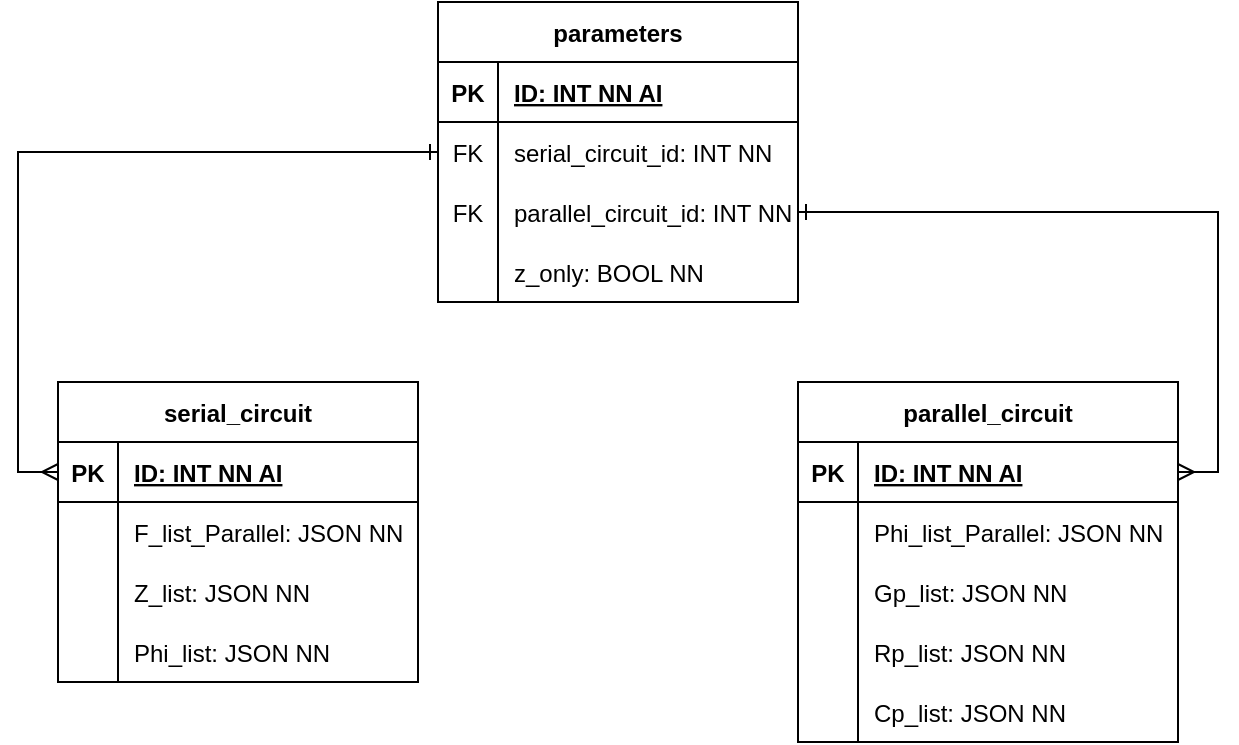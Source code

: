 <mxfile version="20.8.16" type="device"><diagram id="OtYZnX7mGi9Z4rE8U8-V" name="Страница 1"><mxGraphModel dx="1101" dy="743" grid="1" gridSize="10" guides="1" tooltips="1" connect="1" arrows="1" fold="1" page="1" pageScale="1" pageWidth="827" pageHeight="1169" math="0" shadow="0"><root><mxCell id="0"/><mxCell id="1" parent="0"/><mxCell id="RT2jWvY0xYnMIzy4_JES-1" value="parameters" style="shape=table;startSize=30;container=1;collapsible=1;childLayout=tableLayout;fixedRows=1;rowLines=0;fontStyle=1;align=center;resizeLast=1;" parent="1" vertex="1"><mxGeometry x="350" y="40" width="180" height="150" as="geometry"/></mxCell><mxCell id="RT2jWvY0xYnMIzy4_JES-2" value="" style="shape=tableRow;horizontal=0;startSize=0;swimlaneHead=0;swimlaneBody=0;fillColor=none;collapsible=0;dropTarget=0;points=[[0,0.5],[1,0.5]];portConstraint=eastwest;top=0;left=0;right=0;bottom=1;" parent="RT2jWvY0xYnMIzy4_JES-1" vertex="1"><mxGeometry y="30" width="180" height="30" as="geometry"/></mxCell><mxCell id="RT2jWvY0xYnMIzy4_JES-3" value="PK" style="shape=partialRectangle;connectable=0;fillColor=none;top=0;left=0;bottom=0;right=0;fontStyle=1;overflow=hidden;" parent="RT2jWvY0xYnMIzy4_JES-2" vertex="1"><mxGeometry width="30" height="30" as="geometry"><mxRectangle width="30" height="30" as="alternateBounds"/></mxGeometry></mxCell><mxCell id="RT2jWvY0xYnMIzy4_JES-4" value="ID: INT NN AI" style="shape=partialRectangle;connectable=0;fillColor=none;top=0;left=0;bottom=0;right=0;align=left;spacingLeft=6;fontStyle=5;overflow=hidden;" parent="RT2jWvY0xYnMIzy4_JES-2" vertex="1"><mxGeometry x="30" width="150" height="30" as="geometry"><mxRectangle width="150" height="30" as="alternateBounds"/></mxGeometry></mxCell><mxCell id="RT2jWvY0xYnMIzy4_JES-5" value="" style="shape=tableRow;horizontal=0;startSize=0;swimlaneHead=0;swimlaneBody=0;fillColor=none;collapsible=0;dropTarget=0;points=[[0,0.5],[1,0.5]];portConstraint=eastwest;top=0;left=0;right=0;bottom=0;" parent="RT2jWvY0xYnMIzy4_JES-1" vertex="1"><mxGeometry y="60" width="180" height="30" as="geometry"/></mxCell><mxCell id="RT2jWvY0xYnMIzy4_JES-6" value="FK" style="shape=partialRectangle;connectable=0;fillColor=none;top=0;left=0;bottom=0;right=0;editable=1;overflow=hidden;" parent="RT2jWvY0xYnMIzy4_JES-5" vertex="1"><mxGeometry width="30" height="30" as="geometry"><mxRectangle width="30" height="30" as="alternateBounds"/></mxGeometry></mxCell><mxCell id="RT2jWvY0xYnMIzy4_JES-7" value="serial_circuit_id: INT NN" style="shape=partialRectangle;connectable=0;fillColor=none;top=0;left=0;bottom=0;right=0;align=left;spacingLeft=6;overflow=hidden;" parent="RT2jWvY0xYnMIzy4_JES-5" vertex="1"><mxGeometry x="30" width="150" height="30" as="geometry"><mxRectangle width="150" height="30" as="alternateBounds"/></mxGeometry></mxCell><mxCell id="RT2jWvY0xYnMIzy4_JES-8" value="" style="shape=tableRow;horizontal=0;startSize=0;swimlaneHead=0;swimlaneBody=0;fillColor=none;collapsible=0;dropTarget=0;points=[[0,0.5],[1,0.5]];portConstraint=eastwest;top=0;left=0;right=0;bottom=0;" parent="RT2jWvY0xYnMIzy4_JES-1" vertex="1"><mxGeometry y="90" width="180" height="30" as="geometry"/></mxCell><mxCell id="RT2jWvY0xYnMIzy4_JES-9" value="FK" style="shape=partialRectangle;connectable=0;fillColor=none;top=0;left=0;bottom=0;right=0;editable=1;overflow=hidden;" parent="RT2jWvY0xYnMIzy4_JES-8" vertex="1"><mxGeometry width="30" height="30" as="geometry"><mxRectangle width="30" height="30" as="alternateBounds"/></mxGeometry></mxCell><mxCell id="RT2jWvY0xYnMIzy4_JES-10" value="parallel_circuit_id: INT NN" style="shape=partialRectangle;connectable=0;fillColor=none;top=0;left=0;bottom=0;right=0;align=left;spacingLeft=6;overflow=hidden;" parent="RT2jWvY0xYnMIzy4_JES-8" vertex="1"><mxGeometry x="30" width="150" height="30" as="geometry"><mxRectangle width="150" height="30" as="alternateBounds"/></mxGeometry></mxCell><mxCell id="RT2jWvY0xYnMIzy4_JES-11" value="" style="shape=tableRow;horizontal=0;startSize=0;swimlaneHead=0;swimlaneBody=0;fillColor=none;collapsible=0;dropTarget=0;points=[[0,0.5],[1,0.5]];portConstraint=eastwest;top=0;left=0;right=0;bottom=0;" parent="RT2jWvY0xYnMIzy4_JES-1" vertex="1"><mxGeometry y="120" width="180" height="30" as="geometry"/></mxCell><mxCell id="RT2jWvY0xYnMIzy4_JES-12" value="" style="shape=partialRectangle;connectable=0;fillColor=none;top=0;left=0;bottom=0;right=0;editable=1;overflow=hidden;" parent="RT2jWvY0xYnMIzy4_JES-11" vertex="1"><mxGeometry width="30" height="30" as="geometry"><mxRectangle width="30" height="30" as="alternateBounds"/></mxGeometry></mxCell><mxCell id="RT2jWvY0xYnMIzy4_JES-13" value="z_only: BOOL NN" style="shape=partialRectangle;connectable=0;fillColor=none;top=0;left=0;bottom=0;right=0;align=left;spacingLeft=6;overflow=hidden;" parent="RT2jWvY0xYnMIzy4_JES-11" vertex="1"><mxGeometry x="30" width="150" height="30" as="geometry"><mxRectangle width="150" height="30" as="alternateBounds"/></mxGeometry></mxCell><mxCell id="RT2jWvY0xYnMIzy4_JES-14" value="parallel_circuit" style="shape=table;startSize=30;container=1;collapsible=1;childLayout=tableLayout;fixedRows=1;rowLines=0;fontStyle=1;align=center;resizeLast=1;" parent="1" vertex="1"><mxGeometry x="530" y="230" width="190" height="180" as="geometry"/></mxCell><mxCell id="RT2jWvY0xYnMIzy4_JES-15" value="" style="shape=tableRow;horizontal=0;startSize=0;swimlaneHead=0;swimlaneBody=0;fillColor=none;collapsible=0;dropTarget=0;points=[[0,0.5],[1,0.5]];portConstraint=eastwest;top=0;left=0;right=0;bottom=1;" parent="RT2jWvY0xYnMIzy4_JES-14" vertex="1"><mxGeometry y="30" width="190" height="30" as="geometry"/></mxCell><mxCell id="RT2jWvY0xYnMIzy4_JES-16" value="PK" style="shape=partialRectangle;connectable=0;fillColor=none;top=0;left=0;bottom=0;right=0;fontStyle=1;overflow=hidden;" parent="RT2jWvY0xYnMIzy4_JES-15" vertex="1"><mxGeometry width="30" height="30" as="geometry"><mxRectangle width="30" height="30" as="alternateBounds"/></mxGeometry></mxCell><mxCell id="RT2jWvY0xYnMIzy4_JES-17" value="ID: INT NN AI" style="shape=partialRectangle;connectable=0;fillColor=none;top=0;left=0;bottom=0;right=0;align=left;spacingLeft=6;fontStyle=5;overflow=hidden;" parent="RT2jWvY0xYnMIzy4_JES-15" vertex="1"><mxGeometry x="30" width="160" height="30" as="geometry"><mxRectangle width="160" height="30" as="alternateBounds"/></mxGeometry></mxCell><mxCell id="RT2jWvY0xYnMIzy4_JES-18" value="" style="shape=tableRow;horizontal=0;startSize=0;swimlaneHead=0;swimlaneBody=0;fillColor=none;collapsible=0;dropTarget=0;points=[[0,0.5],[1,0.5]];portConstraint=eastwest;top=0;left=0;right=0;bottom=0;" parent="RT2jWvY0xYnMIzy4_JES-14" vertex="1"><mxGeometry y="60" width="190" height="30" as="geometry"/></mxCell><mxCell id="RT2jWvY0xYnMIzy4_JES-19" value="" style="shape=partialRectangle;connectable=0;fillColor=none;top=0;left=0;bottom=0;right=0;editable=1;overflow=hidden;" parent="RT2jWvY0xYnMIzy4_JES-18" vertex="1"><mxGeometry width="30" height="30" as="geometry"><mxRectangle width="30" height="30" as="alternateBounds"/></mxGeometry></mxCell><mxCell id="RT2jWvY0xYnMIzy4_JES-20" value="Phi_list_Parallel: JSON NN" style="shape=partialRectangle;connectable=0;fillColor=none;top=0;left=0;bottom=0;right=0;align=left;spacingLeft=6;overflow=hidden;" parent="RT2jWvY0xYnMIzy4_JES-18" vertex="1"><mxGeometry x="30" width="160" height="30" as="geometry"><mxRectangle width="160" height="30" as="alternateBounds"/></mxGeometry></mxCell><mxCell id="RT2jWvY0xYnMIzy4_JES-21" value="" style="shape=tableRow;horizontal=0;startSize=0;swimlaneHead=0;swimlaneBody=0;fillColor=none;collapsible=0;dropTarget=0;points=[[0,0.5],[1,0.5]];portConstraint=eastwest;top=0;left=0;right=0;bottom=0;" parent="RT2jWvY0xYnMIzy4_JES-14" vertex="1"><mxGeometry y="90" width="190" height="30" as="geometry"/></mxCell><mxCell id="RT2jWvY0xYnMIzy4_JES-22" value="" style="shape=partialRectangle;connectable=0;fillColor=none;top=0;left=0;bottom=0;right=0;editable=1;overflow=hidden;" parent="RT2jWvY0xYnMIzy4_JES-21" vertex="1"><mxGeometry width="30" height="30" as="geometry"><mxRectangle width="30" height="30" as="alternateBounds"/></mxGeometry></mxCell><mxCell id="RT2jWvY0xYnMIzy4_JES-23" value="Gp_list: JSON NN" style="shape=partialRectangle;connectable=0;fillColor=none;top=0;left=0;bottom=0;right=0;align=left;spacingLeft=6;overflow=hidden;" parent="RT2jWvY0xYnMIzy4_JES-21" vertex="1"><mxGeometry x="30" width="160" height="30" as="geometry"><mxRectangle width="160" height="30" as="alternateBounds"/></mxGeometry></mxCell><mxCell id="RT2jWvY0xYnMIzy4_JES-24" value="" style="shape=tableRow;horizontal=0;startSize=0;swimlaneHead=0;swimlaneBody=0;fillColor=none;collapsible=0;dropTarget=0;points=[[0,0.5],[1,0.5]];portConstraint=eastwest;top=0;left=0;right=0;bottom=0;" parent="RT2jWvY0xYnMIzy4_JES-14" vertex="1"><mxGeometry y="120" width="190" height="30" as="geometry"/></mxCell><mxCell id="RT2jWvY0xYnMIzy4_JES-25" value="" style="shape=partialRectangle;connectable=0;fillColor=none;top=0;left=0;bottom=0;right=0;editable=1;overflow=hidden;" parent="RT2jWvY0xYnMIzy4_JES-24" vertex="1"><mxGeometry width="30" height="30" as="geometry"><mxRectangle width="30" height="30" as="alternateBounds"/></mxGeometry></mxCell><mxCell id="RT2jWvY0xYnMIzy4_JES-26" value="Rp_list: JSON NN" style="shape=partialRectangle;connectable=0;fillColor=none;top=0;left=0;bottom=0;right=0;align=left;spacingLeft=6;overflow=hidden;" parent="RT2jWvY0xYnMIzy4_JES-24" vertex="1"><mxGeometry x="30" width="160" height="30" as="geometry"><mxRectangle width="160" height="30" as="alternateBounds"/></mxGeometry></mxCell><mxCell id="RT2jWvY0xYnMIzy4_JES-43" value="" style="shape=tableRow;horizontal=0;startSize=0;swimlaneHead=0;swimlaneBody=0;fillColor=none;collapsible=0;dropTarget=0;points=[[0,0.5],[1,0.5]];portConstraint=eastwest;top=0;left=0;right=0;bottom=0;" parent="RT2jWvY0xYnMIzy4_JES-14" vertex="1"><mxGeometry y="150" width="190" height="30" as="geometry"/></mxCell><mxCell id="RT2jWvY0xYnMIzy4_JES-44" value="" style="shape=partialRectangle;connectable=0;fillColor=none;top=0;left=0;bottom=0;right=0;editable=1;overflow=hidden;" parent="RT2jWvY0xYnMIzy4_JES-43" vertex="1"><mxGeometry width="30" height="30" as="geometry"><mxRectangle width="30" height="30" as="alternateBounds"/></mxGeometry></mxCell><mxCell id="RT2jWvY0xYnMIzy4_JES-45" value="Cp_list: JSON NN" style="shape=partialRectangle;connectable=0;fillColor=none;top=0;left=0;bottom=0;right=0;align=left;spacingLeft=6;overflow=hidden;" parent="RT2jWvY0xYnMIzy4_JES-43" vertex="1"><mxGeometry x="30" width="160" height="30" as="geometry"><mxRectangle width="160" height="30" as="alternateBounds"/></mxGeometry></mxCell><mxCell id="RT2jWvY0xYnMIzy4_JES-46" value="serial_circuit" style="shape=table;startSize=30;container=1;collapsible=1;childLayout=tableLayout;fixedRows=1;rowLines=0;fontStyle=1;align=center;resizeLast=1;" parent="1" vertex="1"><mxGeometry x="160" y="230" width="180" height="150" as="geometry"/></mxCell><mxCell id="RT2jWvY0xYnMIzy4_JES-47" value="" style="shape=tableRow;horizontal=0;startSize=0;swimlaneHead=0;swimlaneBody=0;fillColor=none;collapsible=0;dropTarget=0;points=[[0,0.5],[1,0.5]];portConstraint=eastwest;top=0;left=0;right=0;bottom=1;" parent="RT2jWvY0xYnMIzy4_JES-46" vertex="1"><mxGeometry y="30" width="180" height="30" as="geometry"/></mxCell><mxCell id="RT2jWvY0xYnMIzy4_JES-48" value="PK" style="shape=partialRectangle;connectable=0;fillColor=none;top=0;left=0;bottom=0;right=0;fontStyle=1;overflow=hidden;" parent="RT2jWvY0xYnMIzy4_JES-47" vertex="1"><mxGeometry width="30" height="30" as="geometry"><mxRectangle width="30" height="30" as="alternateBounds"/></mxGeometry></mxCell><mxCell id="RT2jWvY0xYnMIzy4_JES-49" value="ID: INT NN AI" style="shape=partialRectangle;connectable=0;fillColor=none;top=0;left=0;bottom=0;right=0;align=left;spacingLeft=6;fontStyle=5;overflow=hidden;" parent="RT2jWvY0xYnMIzy4_JES-47" vertex="1"><mxGeometry x="30" width="150" height="30" as="geometry"><mxRectangle width="150" height="30" as="alternateBounds"/></mxGeometry></mxCell><mxCell id="RT2jWvY0xYnMIzy4_JES-50" value="" style="shape=tableRow;horizontal=0;startSize=0;swimlaneHead=0;swimlaneBody=0;fillColor=none;collapsible=0;dropTarget=0;points=[[0,0.5],[1,0.5]];portConstraint=eastwest;top=0;left=0;right=0;bottom=0;" parent="RT2jWvY0xYnMIzy4_JES-46" vertex="1"><mxGeometry y="60" width="180" height="30" as="geometry"/></mxCell><mxCell id="RT2jWvY0xYnMIzy4_JES-51" value="" style="shape=partialRectangle;connectable=0;fillColor=none;top=0;left=0;bottom=0;right=0;editable=1;overflow=hidden;" parent="RT2jWvY0xYnMIzy4_JES-50" vertex="1"><mxGeometry width="30" height="30" as="geometry"><mxRectangle width="30" height="30" as="alternateBounds"/></mxGeometry></mxCell><mxCell id="RT2jWvY0xYnMIzy4_JES-52" value="F_list_Parallel: JSON NN" style="shape=partialRectangle;connectable=0;fillColor=none;top=0;left=0;bottom=0;right=0;align=left;spacingLeft=6;overflow=hidden;" parent="RT2jWvY0xYnMIzy4_JES-50" vertex="1"><mxGeometry x="30" width="150" height="30" as="geometry"><mxRectangle width="150" height="30" as="alternateBounds"/></mxGeometry></mxCell><mxCell id="RT2jWvY0xYnMIzy4_JES-53" value="" style="shape=tableRow;horizontal=0;startSize=0;swimlaneHead=0;swimlaneBody=0;fillColor=none;collapsible=0;dropTarget=0;points=[[0,0.5],[1,0.5]];portConstraint=eastwest;top=0;left=0;right=0;bottom=0;" parent="RT2jWvY0xYnMIzy4_JES-46" vertex="1"><mxGeometry y="90" width="180" height="30" as="geometry"/></mxCell><mxCell id="RT2jWvY0xYnMIzy4_JES-54" value="" style="shape=partialRectangle;connectable=0;fillColor=none;top=0;left=0;bottom=0;right=0;editable=1;overflow=hidden;" parent="RT2jWvY0xYnMIzy4_JES-53" vertex="1"><mxGeometry width="30" height="30" as="geometry"><mxRectangle width="30" height="30" as="alternateBounds"/></mxGeometry></mxCell><mxCell id="RT2jWvY0xYnMIzy4_JES-55" value="Z_list: JSON NN" style="shape=partialRectangle;connectable=0;fillColor=none;top=0;left=0;bottom=0;right=0;align=left;spacingLeft=6;overflow=hidden;" parent="RT2jWvY0xYnMIzy4_JES-53" vertex="1"><mxGeometry x="30" width="150" height="30" as="geometry"><mxRectangle width="150" height="30" as="alternateBounds"/></mxGeometry></mxCell><mxCell id="RT2jWvY0xYnMIzy4_JES-56" value="" style="shape=tableRow;horizontal=0;startSize=0;swimlaneHead=0;swimlaneBody=0;fillColor=none;collapsible=0;dropTarget=0;points=[[0,0.5],[1,0.5]];portConstraint=eastwest;top=0;left=0;right=0;bottom=0;" parent="RT2jWvY0xYnMIzy4_JES-46" vertex="1"><mxGeometry y="120" width="180" height="30" as="geometry"/></mxCell><mxCell id="RT2jWvY0xYnMIzy4_JES-57" value="" style="shape=partialRectangle;connectable=0;fillColor=none;top=0;left=0;bottom=0;right=0;editable=1;overflow=hidden;" parent="RT2jWvY0xYnMIzy4_JES-56" vertex="1"><mxGeometry width="30" height="30" as="geometry"><mxRectangle width="30" height="30" as="alternateBounds"/></mxGeometry></mxCell><mxCell id="RT2jWvY0xYnMIzy4_JES-58" value="Phi_list: JSON NN" style="shape=partialRectangle;connectable=0;fillColor=none;top=0;left=0;bottom=0;right=0;align=left;spacingLeft=6;overflow=hidden;" parent="RT2jWvY0xYnMIzy4_JES-56" vertex="1"><mxGeometry x="30" width="150" height="30" as="geometry"><mxRectangle width="150" height="30" as="alternateBounds"/></mxGeometry></mxCell><mxCell id="RT2jWvY0xYnMIzy4_JES-75" style="edgeStyle=orthogonalEdgeStyle;rounded=0;orthogonalLoop=1;jettySize=auto;html=1;exitX=0;exitY=0.5;exitDx=0;exitDy=0;entryX=0;entryY=0.5;entryDx=0;entryDy=0;endArrow=ERone;endFill=0;startArrow=ERmany;startFill=0;" parent="1" source="RT2jWvY0xYnMIzy4_JES-47" target="RT2jWvY0xYnMIzy4_JES-5" edge="1"><mxGeometry relative="1" as="geometry"/></mxCell><mxCell id="RT2jWvY0xYnMIzy4_JES-76" style="edgeStyle=orthogonalEdgeStyle;rounded=0;orthogonalLoop=1;jettySize=auto;html=1;exitX=1;exitY=0.5;exitDx=0;exitDy=0;entryX=1;entryY=0.5;entryDx=0;entryDy=0;startArrow=ERmany;startFill=0;endArrow=ERone;endFill=0;" parent="1" source="RT2jWvY0xYnMIzy4_JES-15" target="RT2jWvY0xYnMIzy4_JES-8" edge="1"><mxGeometry relative="1" as="geometry"/></mxCell></root></mxGraphModel></diagram></mxfile>